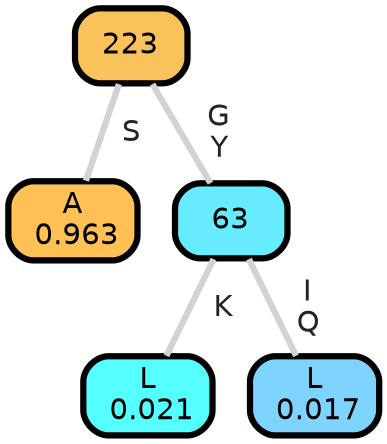 graph Tree {
node [shape=box, style="filled, rounded",color="black",penwidth="3",fontcolor="black",                 fontname=helvetica] ;
graph [ranksep="0 equally", splines=straight,                 bgcolor=transparent, dpi=200] ;
edge [fontname=helvetica, fontweight=bold,fontcolor=grey14,color=lightgray] ;
0 [label="A
 0.963", fillcolor="#ffc155"] ;
1 [label="223", fillcolor="#f9c25b"] ;
2 [label="L
 0.021", fillcolor="#55ffff"] ;
3 [label="63", fillcolor="#67ecff"] ;
4 [label="L
 0.017", fillcolor="#7fd4ff"] ;
1 -- 0 [label=" S",penwidth=3] ;
1 -- 3 [label=" G\n Y",penwidth=3] ;
3 -- 2 [label=" K",penwidth=3] ;
3 -- 4 [label=" I\n Q",penwidth=3] ;
{rank = same;}}
